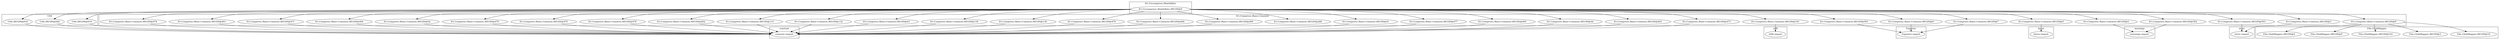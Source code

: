 digraph {
graph [overlap=false]
subgraph cluster_U64 {
	label="U64";
	"U64::BEGIN@819";
	"U64::BEGIN@820";
	"U64::BEGIN@818";
}
subgraph cluster_warnings {
	label="warnings";
	"warnings::import";
}
subgraph cluster_bytes {
	label="bytes";
	"bytes::import";
}
subgraph cluster_File_GlobMapper {
	label="File::GlobMapper";
	"File::GlobMapper::BEGIN@10";
	"File::GlobMapper::BEGIN@3";
	"File::GlobMapper::BEGIN@341";
	"File::GlobMapper::BEGIN@5";
	"File::GlobMapper::BEGIN@4";
}
subgraph cluster_utf8 {
	label="utf8";
	"utf8::import";
}
subgraph cluster_strict {
	label="strict";
	"strict::import";
}
subgraph cluster_IO_Uncompress_RawInflate {
	label="IO::Uncompress::RawInflate";
	"IO::Uncompress::RawInflate::BEGIN@9";
}
subgraph cluster_constant {
	label="constant";
	"constant::import";
}
subgraph cluster_Exporter {
	label="Exporter";
	"Exporter::import";
}
subgraph cluster_IO_Compress_Base_Common {
	label="IO::Compress::Base::Common";
	"IO::Compress::Base::Common::BEGIN@463";
	"IO::Compress::Base::Common::BEGIN@101";
	"IO::Compress::Base::Common::BEGIN@8";
	"IO::Compress::Base::Common::BEGIN@477";
	"IO::Compress::Base::Common::BEGIN@41";
	"IO::Compress::Base::Common::BEGIN@469";
	"IO::Compress::Base::Common::BEGIN@466";
	"IO::Compress::Base::Common::BEGIN@5";
	"IO::Compress::Base::Common::BEGIN@130";
	"IO::Compress::Base::Common::BEGIN@7";
	"IO::Compress::Base::Common::BEGIN@4";
	"IO::Compress::Base::Common::BEGIN@132";
	"IO::Compress::Base::Common::BEGIN@502";
	"IO::Compress::Base::Common::BEGIN@462";
	"IO::Compress::Base::Common::BEGIN@478";
	"IO::Compress::Base::Common::BEGIN@503";
	"IO::Compress::Base::Common::BEGIN@268";
	"IO::Compress::Base::Common::BEGIN@470";
	"IO::Compress::Base::Common::BEGIN@501";
	"IO::Compress::Base::Common::BEGIN@464";
	"IO::Compress::Base::Common::BEGIN@471";
	"IO::Compress::Base::Common::BEGIN@461";
	"IO::Compress::Base::Common::BEGIN@474";
	"IO::Compress::Base::Common::BEGIN@473";
	"IO::Compress::Base::Common::BEGIN@44";
	"IO::Compress::Base::Common::BEGIN@3";
	"IO::Compress::Base::Common::BEGIN@476";
	"IO::Compress::Base::Common::BEGIN@134";
	"IO::Compress::Base::Common::BEGIN@43";
	"IO::Compress::Base::Common::BEGIN@9";
	"IO::Compress::Base::Common::BEGIN@475";
	"IO::Compress::Base::Common::BEGIN@42";
	"IO::Compress::Base::Common::BEGIN@465";
	"IO::Compress::Base::Common::BEGIN@131";
}
"IO::Uncompress::RawInflate::BEGIN@9" -> "IO::Compress::Base::Common::BEGIN@466";
"IO::Uncompress::RawInflate::BEGIN@9" -> "IO::Compress::Base::Common::BEGIN@5";
"IO::Uncompress::RawInflate::BEGIN@9" -> "IO::Compress::Base::Common::BEGIN@132";
"IO::Compress::Base::Common::BEGIN@5" -> "bytes::import";
"IO::Uncompress::RawInflate::BEGIN@9" -> "IO::Compress::Base::Common::BEGIN@462";
"IO::Compress::Base::Common::BEGIN@8" -> "Exporter::import";
"IO::Compress::Base::Common::BEGIN@503" -> "Exporter::import";
"IO::Compress::Base::Common::BEGIN@7" -> "Exporter::import";
"IO::Uncompress::RawInflate::BEGIN@9" -> "IO::Compress::Base::Common::BEGIN@471";
"IO::Compress::Base::Common::BEGIN@9" -> "File::GlobMapper::BEGIN@5";
"IO::Uncompress::RawInflate::BEGIN@9" -> "IO::Compress::Base::Common::BEGIN@474";
"IO::Uncompress::RawInflate::BEGIN@9" -> "IO::Compress::Base::Common::BEGIN@134";
"IO::Uncompress::RawInflate::BEGIN@9" -> "IO::Compress::Base::Common::BEGIN@476";
"IO::Uncompress::RawInflate::BEGIN@9" -> "IO::Compress::Base::Common::BEGIN@43";
"IO::Uncompress::RawInflate::BEGIN@9" -> "IO::Compress::Base::Common::BEGIN@465";
"IO::Compress::Base::Common::BEGIN@9" -> "File::GlobMapper::BEGIN@3";
"IO::Uncompress::RawInflate::BEGIN@9" -> "IO::Compress::Base::Common::BEGIN@8";
"IO::Uncompress::RawInflate::BEGIN@9" -> "IO::Compress::Base::Common::BEGIN@477";
"IO::Uncompress::RawInflate::BEGIN@9" -> "IO::Compress::Base::Common::BEGIN@469";
"IO::Uncompress::RawInflate::BEGIN@9" -> "IO::Compress::Base::Common::BEGIN@503";
"IO::Uncompress::RawInflate::BEGIN@9" -> "IO::Compress::Base::Common::BEGIN@473";
"IO::Uncompress::RawInflate::BEGIN@9" -> "IO::Compress::Base::Common::BEGIN@131";
"IO::Compress::Base::Common::BEGIN@9" -> "File::GlobMapper::BEGIN@10";
"IO::Uncompress::RawInflate::BEGIN@9" -> "IO::Compress::Base::Common::BEGIN@41";
"IO::Uncompress::RawInflate::BEGIN@9" -> "IO::Compress::Base::Common::BEGIN@7";
"IO::Uncompress::RawInflate::BEGIN@9" -> "IO::Compress::Base::Common::BEGIN@4";
"IO::Uncompress::RawInflate::BEGIN@9" -> "U64::BEGIN@820";
"IO::Uncompress::RawInflate::BEGIN@9" -> "IO::Compress::Base::Common::BEGIN@501";
"IO::Uncompress::RawInflate::BEGIN@9" -> "IO::Compress::Base::Common::BEGIN@470";
"IO::Uncompress::RawInflate::BEGIN@9" -> "IO::Compress::Base::Common::BEGIN@464";
"IO::Compress::Base::Common::BEGIN@466" -> "constant::import";
"IO::Compress::Base::Common::BEGIN@41" -> "constant::import";
"IO::Compress::Base::Common::BEGIN@132" -> "constant::import";
"IO::Compress::Base::Common::BEGIN@462" -> "constant::import";
"U64::BEGIN@820" -> "constant::import";
"IO::Compress::Base::Common::BEGIN@470" -> "constant::import";
"IO::Compress::Base::Common::BEGIN@464" -> "constant::import";
"IO::Compress::Base::Common::BEGIN@471" -> "constant::import";
"IO::Compress::Base::Common::BEGIN@461" -> "constant::import";
"IO::Compress::Base::Common::BEGIN@474" -> "constant::import";
"IO::Compress::Base::Common::BEGIN@44" -> "constant::import";
"IO::Compress::Base::Common::BEGIN@476" -> "constant::import";
"IO::Compress::Base::Common::BEGIN@134" -> "constant::import";
"IO::Compress::Base::Common::BEGIN@43" -> "constant::import";
"IO::Compress::Base::Common::BEGIN@475" -> "constant::import";
"IO::Compress::Base::Common::BEGIN@42" -> "constant::import";
"IO::Compress::Base::Common::BEGIN@465" -> "constant::import";
"IO::Compress::Base::Common::BEGIN@463" -> "constant::import";
"IO::Compress::Base::Common::BEGIN@477" -> "constant::import";
"IO::Compress::Base::Common::BEGIN@469" -> "constant::import";
"IO::Compress::Base::Common::BEGIN@130" -> "constant::import";
"IO::Compress::Base::Common::BEGIN@478" -> "constant::import";
"U64::BEGIN@819" -> "constant::import";
"IO::Compress::Base::Common::BEGIN@473" -> "constant::import";
"U64::BEGIN@818" -> "constant::import";
"IO::Compress::Base::Common::BEGIN@131" -> "constant::import";
"IO::Uncompress::RawInflate::BEGIN@9" -> "IO::Compress::Base::Common::BEGIN@461";
"IO::Uncompress::RawInflate::BEGIN@9" -> "IO::Compress::Base::Common::BEGIN@44";
"IO::Uncompress::RawInflate::BEGIN@9" -> "IO::Compress::Base::Common::BEGIN@9";
"IO::Compress::Base::Common::BEGIN@9" -> "File::GlobMapper::BEGIN@4";
"IO::Compress::Base::Common::BEGIN@4" -> "warnings::import";
"IO::Compress::Base::Common::BEGIN@502" -> "warnings::import";
"IO::Uncompress::RawInflate::BEGIN@9" -> "IO::Compress::Base::Common::BEGIN@475";
"IO::Uncompress::RawInflate::BEGIN@9" -> "IO::Compress::Base::Common::BEGIN@42";
"IO::Uncompress::RawInflate::BEGIN@9" -> "IO::Compress::Base::Common::BEGIN@101";
"IO::Uncompress::RawInflate::BEGIN@9" -> "IO::Compress::Base::Common::BEGIN@463";
"IO::Uncompress::RawInflate::BEGIN@9" -> "IO::Compress::Base::Common::BEGIN@130";
"IO::Uncompress::RawInflate::BEGIN@9" -> "IO::Compress::Base::Common::BEGIN@502";
"IO::Uncompress::RawInflate::BEGIN@9" -> "IO::Compress::Base::Common::BEGIN@478";
"IO::Uncompress::RawInflate::BEGIN@9" -> "IO::Compress::Base::Common::BEGIN@268";
"IO::Uncompress::RawInflate::BEGIN@9" -> "U64::BEGIN@819";
"IO::Uncompress::RawInflate::BEGIN@9" -> "IO::Compress::Base::Common::BEGIN@3";
"IO::Compress::Base::Common::BEGIN@101" -> "utf8::import";
"IO::Compress::Base::Common::BEGIN@9" -> "File::GlobMapper::BEGIN@341";
"IO::Uncompress::RawInflate::BEGIN@9" -> "U64::BEGIN@818";
"IO::Compress::Base::Common::BEGIN@501" -> "strict::import";
"IO::Compress::Base::Common::BEGIN@3" -> "strict::import";
}
